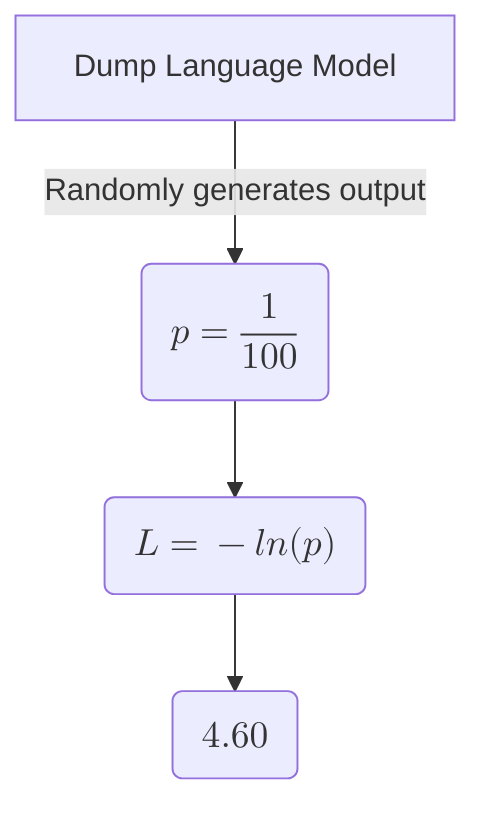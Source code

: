 flowchart TD
    LM["Dump Language Model "] -->|"Randomly generates output "| P
    P("$$p=\frac{1}{100}$$")
    P --> L1("$$ L = -ln(p) $$")
    L1 --> L2("$$ 4.60  $$")